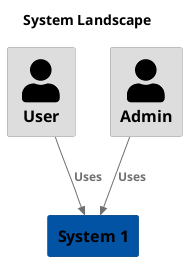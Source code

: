 @startuml
set separator none
title System Landscape

top to bottom direction

!include <C4/C4>
!include <C4/C4_Context>

AddElementTag("Software System", $bgColor="#0353a4", $borderColor="#023a72", $fontColor="#000000", $sprite="", $shadowing="", $borderStyle="solid")
AddElementTag("Element", $bgColor="#dddddd", $borderColor="#9a9a9a", $fontColor="#000000", $sprite="", $shadowing="", $borderStyle="solid")

AddRelTag("Relationship", $textColor="#707070", $lineColor="#707070", $lineStyle = "")

Person(User, "User", $descr="", $tags="Element", $link="")
Person(Admin, "Admin", $descr="", $tags="Element", $link="")
System(System1, "System 1", $descr="", $tags="Software System", $link="")

Rel(User, System1, "Uses", $techn="", $tags="Relationship", $link="")
Rel(Admin, System1, "Uses", $techn="", $tags="Relationship", $link="")

hide stereotypes
@enduml
